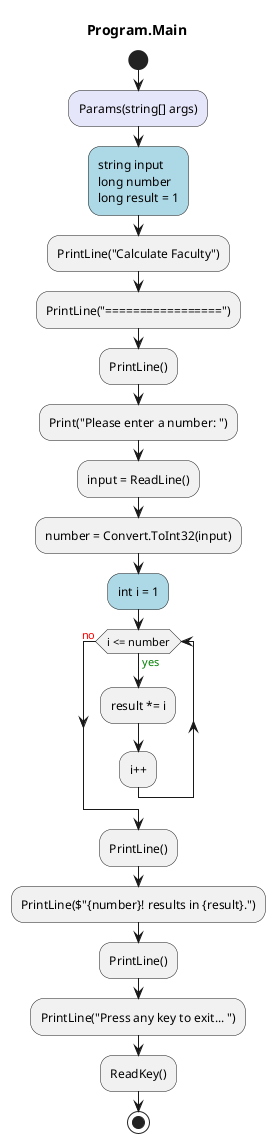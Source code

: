 @startuml Program.Main
title Program.Main
start
#Lavender:Params(string[] args);
#LightBlue:string input
long number
long result = 1;
:PrintLine("Calculate Faculty");
:PrintLine("=================");
:PrintLine();
:Print("Please enter a number: ");
:input = ReadLine();
:number = Convert.ToInt32(input);
#LightBlue:int i = 1;
while (i <= number) is (<color:green>yes)
    :result *= i;
:i++;
endwhile (<color:red>no)
:PrintLine();
:PrintLine($"{number}! results in {result}.");
:PrintLine();
:PrintLine("Press any key to exit... ");
:ReadKey();
stop
@enduml
